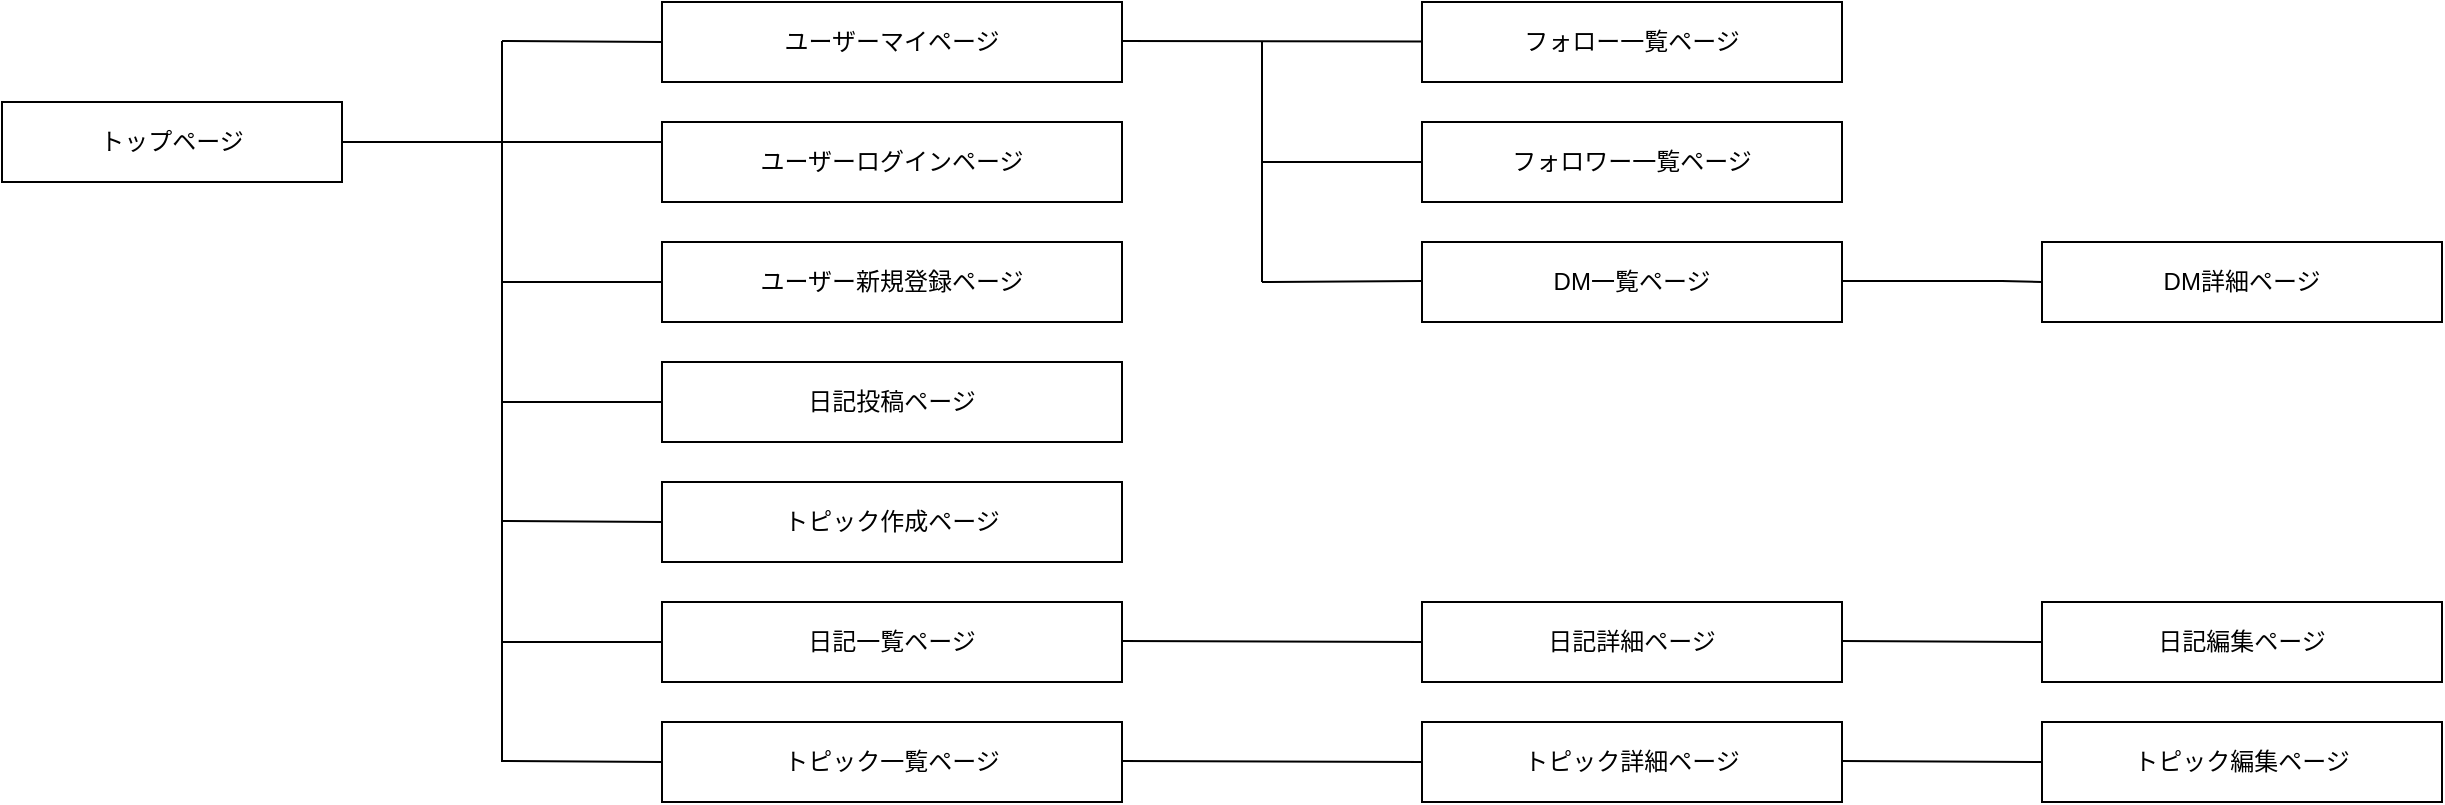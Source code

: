 <mxfile>
    <diagram id="4cWL1fTenap1EgKKWUbj" name="ページ1">
        <mxGraphModel dx="1300" dy="520" grid="1" gridSize="10" guides="1" tooltips="1" connect="1" arrows="1" fold="1" page="1" pageScale="1" pageWidth="827" pageHeight="1169" math="0" shadow="0">
            <root>
                <mxCell id="0"/>
                <mxCell id="1" parent="0"/>
                <mxCell id="2" value="トップページ" style="whiteSpace=wrap;html=1;align=center;" vertex="1" parent="1">
                    <mxGeometry x="-60" y="70" width="170" height="40" as="geometry"/>
                </mxCell>
                <mxCell id="3" value="トピック作成ページ" style="whiteSpace=wrap;html=1;align=center;" vertex="1" parent="1">
                    <mxGeometry x="270" y="260" width="230" height="40" as="geometry"/>
                </mxCell>
                <mxCell id="4" value="ユーザー新規登録ページ" style="whiteSpace=wrap;html=1;align=center;" vertex="1" parent="1">
                    <mxGeometry x="270" y="140" width="230" height="40" as="geometry"/>
                </mxCell>
                <mxCell id="5" value="日記投稿ページ" style="whiteSpace=wrap;html=1;align=center;" vertex="1" parent="1">
                    <mxGeometry x="270" y="200" width="230" height="40" as="geometry"/>
                </mxCell>
                <mxCell id="6" value="ユーザーログインページ" style="whiteSpace=wrap;html=1;align=center;" vertex="1" parent="1">
                    <mxGeometry x="270" y="80" width="230" height="40" as="geometry"/>
                </mxCell>
                <mxCell id="7" value="トピック一覧ページ" style="whiteSpace=wrap;html=1;align=center;" vertex="1" parent="1">
                    <mxGeometry x="270" y="380" width="230" height="40" as="geometry"/>
                </mxCell>
                <mxCell id="8" value="日記一覧ページ" style="whiteSpace=wrap;html=1;align=center;" vertex="1" parent="1">
                    <mxGeometry x="270" y="320" width="230" height="40" as="geometry"/>
                </mxCell>
                <mxCell id="10" style="edgeStyle=none;html=1;entryX=0.704;entryY=1.075;entryDx=0;entryDy=0;entryPerimeter=0;" edge="1" parent="1" target="3">
                    <mxGeometry relative="1" as="geometry">
                        <mxPoint x="432" y="303" as="sourcePoint"/>
                        <mxPoint x="410" y="290" as="targetPoint"/>
                        <Array as="points">
                            <mxPoint x="432" y="303"/>
                        </Array>
                    </mxGeometry>
                </mxCell>
                <mxCell id="12" value="" style="endArrow=none;html=1;rounded=0;elbow=vertical;" edge="1" parent="1">
                    <mxGeometry relative="1" as="geometry">
                        <mxPoint x="190" y="90" as="sourcePoint"/>
                        <mxPoint x="190" y="400" as="targetPoint"/>
                        <Array as="points">
                            <mxPoint x="190" y="250"/>
                        </Array>
                    </mxGeometry>
                </mxCell>
                <mxCell id="13" value="" style="endArrow=none;html=1;rounded=0;elbow=vertical;exitX=0;exitY=0.5;exitDx=0;exitDy=0;" edge="1" parent="1" source="4">
                    <mxGeometry relative="1" as="geometry">
                        <mxPoint x="10" y="250" as="sourcePoint"/>
                        <mxPoint x="190" y="160" as="targetPoint"/>
                        <Array as="points"/>
                    </mxGeometry>
                </mxCell>
                <mxCell id="14" value="" style="resizable=0;html=1;align=right;verticalAlign=bottom;" connectable="0" vertex="1" parent="13">
                    <mxGeometry x="1" relative="1" as="geometry"/>
                </mxCell>
                <mxCell id="15" value="" style="endArrow=none;html=1;rounded=0;elbow=vertical;" edge="1" parent="1">
                    <mxGeometry relative="1" as="geometry">
                        <mxPoint x="190" y="279.5" as="sourcePoint"/>
                        <mxPoint x="270" y="280" as="targetPoint"/>
                    </mxGeometry>
                </mxCell>
                <mxCell id="16" value="" style="resizable=0;html=1;align=right;verticalAlign=bottom;" connectable="0" vertex="1" parent="15">
                    <mxGeometry x="1" relative="1" as="geometry"/>
                </mxCell>
                <mxCell id="17" value="" style="endArrow=none;html=1;rounded=0;elbow=vertical;exitX=0;exitY=0.5;exitDx=0;exitDy=0;" edge="1" parent="1" source="5">
                    <mxGeometry relative="1" as="geometry">
                        <mxPoint x="10" y="250" as="sourcePoint"/>
                        <mxPoint x="190" y="220" as="targetPoint"/>
                    </mxGeometry>
                </mxCell>
                <mxCell id="18" value="" style="resizable=0;html=1;align=right;verticalAlign=bottom;" connectable="0" vertex="1" parent="17">
                    <mxGeometry x="1" relative="1" as="geometry"/>
                </mxCell>
                <mxCell id="19" value="" style="endArrow=none;html=1;rounded=0;elbow=vertical;" edge="1" parent="1">
                    <mxGeometry relative="1" as="geometry">
                        <mxPoint x="190" y="340" as="sourcePoint"/>
                        <mxPoint x="270" y="340" as="targetPoint"/>
                    </mxGeometry>
                </mxCell>
                <mxCell id="20" value="" style="resizable=0;html=1;align=right;verticalAlign=bottom;" connectable="0" vertex="1" parent="19">
                    <mxGeometry x="1" relative="1" as="geometry"/>
                </mxCell>
                <mxCell id="21" value="" style="endArrow=none;html=1;rounded=0;elbow=vertical;" edge="1" parent="1">
                    <mxGeometry relative="1" as="geometry">
                        <mxPoint x="190" y="399.5" as="sourcePoint"/>
                        <mxPoint x="270" y="400" as="targetPoint"/>
                    </mxGeometry>
                </mxCell>
                <mxCell id="22" value="" style="resizable=0;html=1;align=right;verticalAlign=bottom;" connectable="0" vertex="1" parent="21">
                    <mxGeometry x="1" relative="1" as="geometry"/>
                </mxCell>
                <mxCell id="23" value="" style="endArrow=none;html=1;rounded=0;elbow=vertical;entryX=0;entryY=0.25;entryDx=0;entryDy=0;exitX=1;exitY=0.5;exitDx=0;exitDy=0;" edge="1" parent="1" source="2" target="6">
                    <mxGeometry relative="1" as="geometry">
                        <mxPoint x="110" y="99.5" as="sourcePoint"/>
                        <mxPoint x="230" y="50" as="targetPoint"/>
                    </mxGeometry>
                </mxCell>
                <mxCell id="24" value="" style="resizable=0;html=1;align=right;verticalAlign=bottom;" connectable="0" vertex="1" parent="23">
                    <mxGeometry x="1" relative="1" as="geometry"/>
                </mxCell>
                <mxCell id="25" value="ユーザーマイページ" style="whiteSpace=wrap;html=1;align=center;" vertex="1" parent="1">
                    <mxGeometry x="270" y="20" width="230" height="40" as="geometry"/>
                </mxCell>
                <mxCell id="26" value="" style="endArrow=none;html=1;rounded=0;elbow=vertical;" edge="1" parent="1" target="32">
                    <mxGeometry relative="1" as="geometry">
                        <mxPoint x="500" y="39.5" as="sourcePoint"/>
                        <mxPoint x="560" y="40" as="targetPoint"/>
                    </mxGeometry>
                </mxCell>
                <mxCell id="27" value="" style="resizable=0;html=1;align=right;verticalAlign=bottom;" connectable="0" vertex="1" parent="26">
                    <mxGeometry x="1" relative="1" as="geometry"/>
                </mxCell>
                <mxCell id="28" value="" style="endArrow=none;html=1;rounded=0;elbow=vertical;" edge="1" parent="1">
                    <mxGeometry relative="1" as="geometry">
                        <mxPoint x="190" y="39.5" as="sourcePoint"/>
                        <mxPoint x="190" y="90" as="targetPoint"/>
                    </mxGeometry>
                </mxCell>
                <mxCell id="29" value="" style="resizable=0;html=1;align=right;verticalAlign=bottom;" connectable="0" vertex="1" parent="28">
                    <mxGeometry x="1" relative="1" as="geometry"/>
                </mxCell>
                <mxCell id="30" value="" style="endArrow=none;html=1;rounded=0;elbow=vertical;" edge="1" parent="1">
                    <mxGeometry relative="1" as="geometry">
                        <mxPoint x="190" y="39.5" as="sourcePoint"/>
                        <mxPoint x="270" y="40" as="targetPoint"/>
                    </mxGeometry>
                </mxCell>
                <mxCell id="31" value="" style="resizable=0;html=1;align=right;verticalAlign=bottom;" connectable="0" vertex="1" parent="30">
                    <mxGeometry x="1" relative="1" as="geometry"/>
                </mxCell>
                <mxCell id="32" value="フォロー一覧ページ" style="whiteSpace=wrap;html=1;align=center;" vertex="1" parent="1">
                    <mxGeometry x="650" y="20" width="210" height="40" as="geometry"/>
                </mxCell>
                <mxCell id="33" value="" style="endArrow=none;html=1;rounded=0;elbow=vertical;" edge="1" parent="1">
                    <mxGeometry relative="1" as="geometry">
                        <mxPoint x="570" y="40" as="sourcePoint"/>
                        <mxPoint x="570" y="100" as="targetPoint"/>
                    </mxGeometry>
                </mxCell>
                <mxCell id="34" value="" style="resizable=0;html=1;align=right;verticalAlign=bottom;" connectable="0" vertex="1" parent="33">
                    <mxGeometry x="1" relative="1" as="geometry"/>
                </mxCell>
                <mxCell id="35" value="フォロワー一覧ページ" style="whiteSpace=wrap;html=1;align=center;" vertex="1" parent="1">
                    <mxGeometry x="650" y="80" width="210" height="40" as="geometry"/>
                </mxCell>
                <mxCell id="36" value="" style="endArrow=none;html=1;rounded=0;elbow=vertical;entryX=0;entryY=0.5;entryDx=0;entryDy=0;" edge="1" parent="1" target="35">
                    <mxGeometry relative="1" as="geometry">
                        <mxPoint x="570" y="100" as="sourcePoint"/>
                        <mxPoint x="640" y="100" as="targetPoint"/>
                    </mxGeometry>
                </mxCell>
                <mxCell id="37" value="" style="resizable=0;html=1;align=right;verticalAlign=bottom;" connectable="0" vertex="1" parent="36">
                    <mxGeometry x="1" relative="1" as="geometry"/>
                </mxCell>
                <mxCell id="38" value="日記詳細ページ" style="whiteSpace=wrap;html=1;align=center;" vertex="1" parent="1">
                    <mxGeometry x="650" y="320" width="210" height="40" as="geometry"/>
                </mxCell>
                <mxCell id="39" value="トピック詳細ページ" style="whiteSpace=wrap;html=1;align=center;" vertex="1" parent="1">
                    <mxGeometry x="650" y="380" width="210" height="40" as="geometry"/>
                </mxCell>
                <mxCell id="40" value="トピック編集ページ" style="whiteSpace=wrap;html=1;align=center;" vertex="1" parent="1">
                    <mxGeometry x="960" y="380" width="200" height="40" as="geometry"/>
                </mxCell>
                <mxCell id="41" value="日記編集ページ" style="whiteSpace=wrap;html=1;align=center;" vertex="1" parent="1">
                    <mxGeometry x="960" y="320" width="200" height="40" as="geometry"/>
                </mxCell>
                <mxCell id="44" value="" style="endArrow=none;html=1;rounded=0;elbow=vertical;" edge="1" parent="1">
                    <mxGeometry relative="1" as="geometry">
                        <mxPoint x="860" y="339.5" as="sourcePoint"/>
                        <mxPoint x="960" y="340" as="targetPoint"/>
                    </mxGeometry>
                </mxCell>
                <mxCell id="45" value="" style="resizable=0;html=1;align=right;verticalAlign=bottom;" connectable="0" vertex="1" parent="44">
                    <mxGeometry x="1" relative="1" as="geometry"/>
                </mxCell>
                <mxCell id="46" value="" style="endArrow=none;html=1;rounded=0;elbow=vertical;entryX=0;entryY=0.5;entryDx=0;entryDy=0;" edge="1" parent="1" target="40">
                    <mxGeometry relative="1" as="geometry">
                        <mxPoint x="860" y="399.5" as="sourcePoint"/>
                        <mxPoint x="1020" y="399.5" as="targetPoint"/>
                    </mxGeometry>
                </mxCell>
                <mxCell id="47" value="" style="resizable=0;html=1;align=right;verticalAlign=bottom;" connectable="0" vertex="1" parent="46">
                    <mxGeometry x="1" relative="1" as="geometry"/>
                </mxCell>
                <mxCell id="48" value="" style="endArrow=none;html=1;rounded=0;elbow=vertical;" edge="1" parent="1">
                    <mxGeometry relative="1" as="geometry">
                        <mxPoint x="500" y="339.5" as="sourcePoint"/>
                        <mxPoint x="650" y="340" as="targetPoint"/>
                    </mxGeometry>
                </mxCell>
                <mxCell id="50" value="" style="endArrow=none;html=1;rounded=0;elbow=vertical;" edge="1" parent="1">
                    <mxGeometry relative="1" as="geometry">
                        <mxPoint x="500" y="399.5" as="sourcePoint"/>
                        <mxPoint x="650" y="400" as="targetPoint"/>
                    </mxGeometry>
                </mxCell>
                <mxCell id="51" value="" style="resizable=0;html=1;align=right;verticalAlign=bottom;" connectable="0" vertex="1" parent="50">
                    <mxGeometry x="1" relative="1" as="geometry"/>
                </mxCell>
                <mxCell id="52" value="DM一覧ページ" style="whiteSpace=wrap;html=1;align=center;" vertex="1" parent="1">
                    <mxGeometry x="650" y="140" width="210" height="40" as="geometry"/>
                </mxCell>
                <mxCell id="53" value="DM詳細ページ" style="whiteSpace=wrap;html=1;align=center;" vertex="1" parent="1">
                    <mxGeometry x="960" y="140" width="200" height="40" as="geometry"/>
                </mxCell>
                <mxCell id="54" value="" style="endArrow=none;html=1;rounded=0;elbow=vertical;" edge="1" parent="1">
                    <mxGeometry relative="1" as="geometry">
                        <mxPoint x="570" y="160" as="sourcePoint"/>
                        <mxPoint x="650" y="159.5" as="targetPoint"/>
                    </mxGeometry>
                </mxCell>
                <mxCell id="55" value="" style="resizable=0;html=1;align=right;verticalAlign=bottom;" connectable="0" vertex="1" parent="54">
                    <mxGeometry x="1" relative="1" as="geometry"/>
                </mxCell>
                <mxCell id="56" value="" style="endArrow=none;html=1;rounded=0;elbow=vertical;" edge="1" parent="1">
                    <mxGeometry relative="1" as="geometry">
                        <mxPoint x="570" y="160" as="sourcePoint"/>
                        <mxPoint x="570" y="160" as="targetPoint"/>
                        <Array as="points">
                            <mxPoint x="570" y="100"/>
                        </Array>
                    </mxGeometry>
                </mxCell>
                <mxCell id="57" value="" style="resizable=0;html=1;align=right;verticalAlign=bottom;" connectable="0" vertex="1" parent="56">
                    <mxGeometry x="1" relative="1" as="geometry"/>
                </mxCell>
                <mxCell id="58" value="" style="endArrow=none;html=1;rounded=0;elbow=vertical;" edge="1" parent="1">
                    <mxGeometry relative="1" as="geometry">
                        <mxPoint x="860" y="159.5" as="sourcePoint"/>
                        <mxPoint x="960" y="160" as="targetPoint"/>
                        <Array as="points">
                            <mxPoint x="940" y="159.5"/>
                            <mxPoint x="960" y="160"/>
                        </Array>
                    </mxGeometry>
                </mxCell>
            </root>
        </mxGraphModel>
    </diagram>
</mxfile>